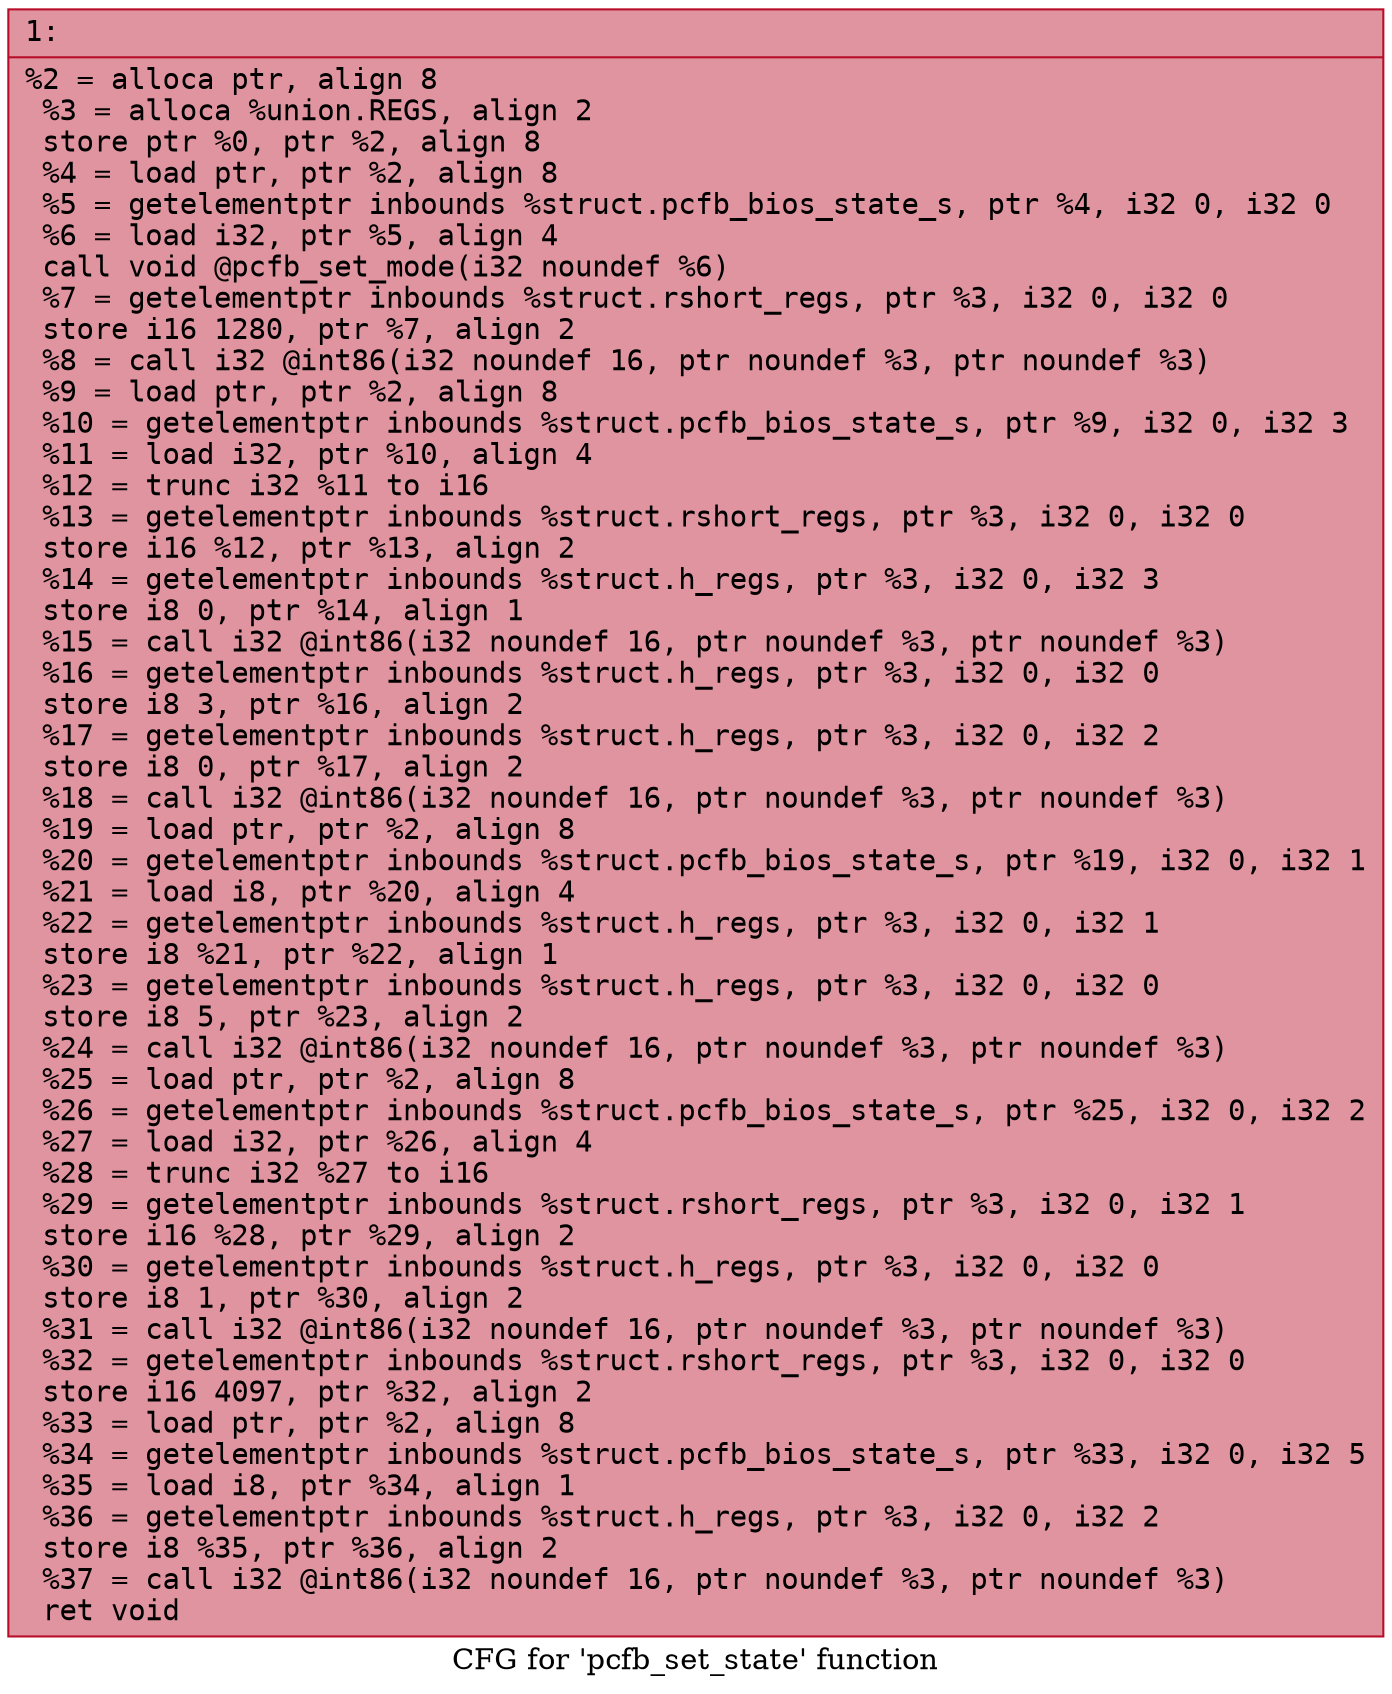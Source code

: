 digraph "CFG for 'pcfb_set_state' function" {
	label="CFG for 'pcfb_set_state' function";

	Node0x6000021ee350 [shape=record,color="#b70d28ff", style=filled, fillcolor="#b70d2870" fontname="Courier",label="{1:\l|  %2 = alloca ptr, align 8\l  %3 = alloca %union.REGS, align 2\l  store ptr %0, ptr %2, align 8\l  %4 = load ptr, ptr %2, align 8\l  %5 = getelementptr inbounds %struct.pcfb_bios_state_s, ptr %4, i32 0, i32 0\l  %6 = load i32, ptr %5, align 4\l  call void @pcfb_set_mode(i32 noundef %6)\l  %7 = getelementptr inbounds %struct.rshort_regs, ptr %3, i32 0, i32 0\l  store i16 1280, ptr %7, align 2\l  %8 = call i32 @int86(i32 noundef 16, ptr noundef %3, ptr noundef %3)\l  %9 = load ptr, ptr %2, align 8\l  %10 = getelementptr inbounds %struct.pcfb_bios_state_s, ptr %9, i32 0, i32 3\l  %11 = load i32, ptr %10, align 4\l  %12 = trunc i32 %11 to i16\l  %13 = getelementptr inbounds %struct.rshort_regs, ptr %3, i32 0, i32 0\l  store i16 %12, ptr %13, align 2\l  %14 = getelementptr inbounds %struct.h_regs, ptr %3, i32 0, i32 3\l  store i8 0, ptr %14, align 1\l  %15 = call i32 @int86(i32 noundef 16, ptr noundef %3, ptr noundef %3)\l  %16 = getelementptr inbounds %struct.h_regs, ptr %3, i32 0, i32 0\l  store i8 3, ptr %16, align 2\l  %17 = getelementptr inbounds %struct.h_regs, ptr %3, i32 0, i32 2\l  store i8 0, ptr %17, align 2\l  %18 = call i32 @int86(i32 noundef 16, ptr noundef %3, ptr noundef %3)\l  %19 = load ptr, ptr %2, align 8\l  %20 = getelementptr inbounds %struct.pcfb_bios_state_s, ptr %19, i32 0, i32 1\l  %21 = load i8, ptr %20, align 4\l  %22 = getelementptr inbounds %struct.h_regs, ptr %3, i32 0, i32 1\l  store i8 %21, ptr %22, align 1\l  %23 = getelementptr inbounds %struct.h_regs, ptr %3, i32 0, i32 0\l  store i8 5, ptr %23, align 2\l  %24 = call i32 @int86(i32 noundef 16, ptr noundef %3, ptr noundef %3)\l  %25 = load ptr, ptr %2, align 8\l  %26 = getelementptr inbounds %struct.pcfb_bios_state_s, ptr %25, i32 0, i32 2\l  %27 = load i32, ptr %26, align 4\l  %28 = trunc i32 %27 to i16\l  %29 = getelementptr inbounds %struct.rshort_regs, ptr %3, i32 0, i32 1\l  store i16 %28, ptr %29, align 2\l  %30 = getelementptr inbounds %struct.h_regs, ptr %3, i32 0, i32 0\l  store i8 1, ptr %30, align 2\l  %31 = call i32 @int86(i32 noundef 16, ptr noundef %3, ptr noundef %3)\l  %32 = getelementptr inbounds %struct.rshort_regs, ptr %3, i32 0, i32 0\l  store i16 4097, ptr %32, align 2\l  %33 = load ptr, ptr %2, align 8\l  %34 = getelementptr inbounds %struct.pcfb_bios_state_s, ptr %33, i32 0, i32 5\l  %35 = load i8, ptr %34, align 1\l  %36 = getelementptr inbounds %struct.h_regs, ptr %3, i32 0, i32 2\l  store i8 %35, ptr %36, align 2\l  %37 = call i32 @int86(i32 noundef 16, ptr noundef %3, ptr noundef %3)\l  ret void\l}"];
}
